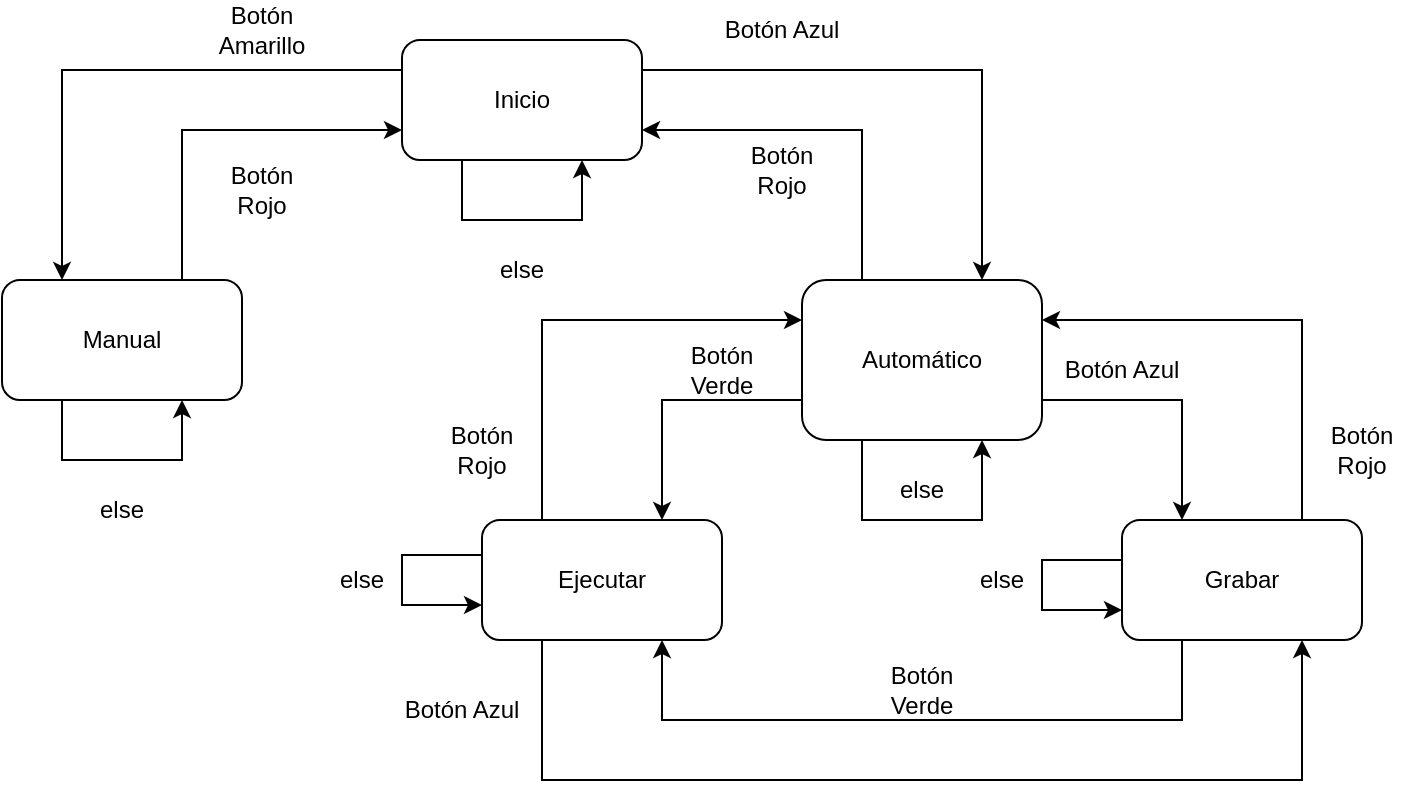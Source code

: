 <mxfile version="20.5.3" type="device"><diagram id="GXrfIu0ZLwEL9Akoso2k" name="Página-1"><mxGraphModel dx="1422" dy="754" grid="0" gridSize="10" guides="1" tooltips="1" connect="1" arrows="1" fold="1" page="1" pageScale="1" pageWidth="827" pageHeight="1169" math="0" shadow="0"><root><mxCell id="0"/><mxCell id="1" parent="0"/><mxCell id="9ctXnO49tjSWReMG9FaQ-1" value="Inicio" style="rounded=1;whiteSpace=wrap;html=1;" parent="1" vertex="1"><mxGeometry x="292" y="83" width="120" height="60" as="geometry"/></mxCell><mxCell id="9ctXnO49tjSWReMG9FaQ-2" value="Manual" style="rounded=1;whiteSpace=wrap;html=1;" parent="1" vertex="1"><mxGeometry x="92" y="203" width="120" height="60" as="geometry"/></mxCell><mxCell id="9ctXnO49tjSWReMG9FaQ-3" value="Automático" style="rounded=1;whiteSpace=wrap;html=1;" parent="1" vertex="1"><mxGeometry x="492" y="203" width="120" height="80" as="geometry"/></mxCell><mxCell id="9ctXnO49tjSWReMG9FaQ-4" value="Grabar" style="rounded=1;whiteSpace=wrap;html=1;" parent="1" vertex="1"><mxGeometry x="652" y="323" width="120" height="60" as="geometry"/></mxCell><mxCell id="9ctXnO49tjSWReMG9FaQ-5" value="Ejecutar" style="rounded=1;whiteSpace=wrap;html=1;" parent="1" vertex="1"><mxGeometry x="332" y="323" width="120" height="60" as="geometry"/></mxCell><mxCell id="9ctXnO49tjSWReMG9FaQ-7" value="" style="endArrow=classic;html=1;rounded=0;exitX=1;exitY=0.25;exitDx=0;exitDy=0;entryX=0.75;entryY=0;entryDx=0;entryDy=0;" parent="1" source="9ctXnO49tjSWReMG9FaQ-1" target="9ctXnO49tjSWReMG9FaQ-3" edge="1"><mxGeometry width="50" height="50" relative="1" as="geometry"><mxPoint x="322" y="203" as="sourcePoint"/><mxPoint x="372" y="153" as="targetPoint"/><Array as="points"><mxPoint x="582" y="98"/></Array></mxGeometry></mxCell><mxCell id="9ctXnO49tjSWReMG9FaQ-8" value="" style="endArrow=classic;html=1;rounded=0;entryX=0.25;entryY=0;entryDx=0;entryDy=0;exitX=0;exitY=0.25;exitDx=0;exitDy=0;" parent="1" source="9ctXnO49tjSWReMG9FaQ-1" target="9ctXnO49tjSWReMG9FaQ-2" edge="1"><mxGeometry width="50" height="50" relative="1" as="geometry"><mxPoint x="322" y="333" as="sourcePoint"/><mxPoint x="372" y="283" as="targetPoint"/><Array as="points"><mxPoint x="122" y="98"/></Array></mxGeometry></mxCell><mxCell id="9ctXnO49tjSWReMG9FaQ-10" value="" style="endArrow=classic;html=1;rounded=0;exitX=0.75;exitY=0;exitDx=0;exitDy=0;entryX=1;entryY=0.25;entryDx=0;entryDy=0;" parent="1" source="9ctXnO49tjSWReMG9FaQ-4" target="9ctXnO49tjSWReMG9FaQ-3" edge="1"><mxGeometry width="50" height="50" relative="1" as="geometry"><mxPoint x="462" y="333" as="sourcePoint"/><mxPoint x="682" y="453" as="targetPoint"/><Array as="points"><mxPoint x="742" y="223"/></Array></mxGeometry></mxCell><mxCell id="9ctXnO49tjSWReMG9FaQ-11" value="Botón Amarillo" style="text;html=1;strokeColor=none;fillColor=none;align=center;verticalAlign=middle;whiteSpace=wrap;rounded=0;" parent="1" vertex="1"><mxGeometry x="192" y="63" width="60" height="30" as="geometry"/></mxCell><mxCell id="9ctXnO49tjSWReMG9FaQ-12" value="Botón Azul" style="text;html=1;strokeColor=none;fillColor=none;align=center;verticalAlign=middle;whiteSpace=wrap;rounded=0;" parent="1" vertex="1"><mxGeometry x="452" y="63" width="60" height="30" as="geometry"/></mxCell><mxCell id="9ctXnO49tjSWReMG9FaQ-14" value="" style="endArrow=classic;html=1;rounded=0;exitX=0.75;exitY=0;exitDx=0;exitDy=0;entryX=0;entryY=0.75;entryDx=0;entryDy=0;" parent="1" source="9ctXnO49tjSWReMG9FaQ-2" target="9ctXnO49tjSWReMG9FaQ-1" edge="1"><mxGeometry width="50" height="50" relative="1" as="geometry"><mxPoint x="222" y="273" as="sourcePoint"/><mxPoint x="272" y="223" as="targetPoint"/><Array as="points"><mxPoint x="182" y="128"/></Array></mxGeometry></mxCell><mxCell id="9ctXnO49tjSWReMG9FaQ-15" value="Botón Rojo" style="text;html=1;strokeColor=none;fillColor=none;align=center;verticalAlign=middle;whiteSpace=wrap;rounded=0;" parent="1" vertex="1"><mxGeometry x="192" y="143" width="60" height="30" as="geometry"/></mxCell><mxCell id="9ctXnO49tjSWReMG9FaQ-16" value="" style="endArrow=classic;html=1;rounded=0;entryX=1;entryY=0.75;entryDx=0;entryDy=0;exitX=0.25;exitY=0;exitDx=0;exitDy=0;" parent="1" source="9ctXnO49tjSWReMG9FaQ-3" target="9ctXnO49tjSWReMG9FaQ-1" edge="1"><mxGeometry width="50" height="50" relative="1" as="geometry"><mxPoint x="492" y="273" as="sourcePoint"/><mxPoint x="542" y="223" as="targetPoint"/><Array as="points"><mxPoint x="522" y="128"/></Array></mxGeometry></mxCell><mxCell id="9ctXnO49tjSWReMG9FaQ-17" value="Botón Rojo" style="text;html=1;strokeColor=none;fillColor=none;align=center;verticalAlign=middle;whiteSpace=wrap;rounded=0;" parent="1" vertex="1"><mxGeometry x="452" y="133" width="60" height="30" as="geometry"/></mxCell><mxCell id="9ctXnO49tjSWReMG9FaQ-18" value="Botón Azul" style="text;html=1;strokeColor=none;fillColor=none;align=center;verticalAlign=middle;whiteSpace=wrap;rounded=0;" parent="1" vertex="1"><mxGeometry x="622" y="233" width="60" height="30" as="geometry"/></mxCell><mxCell id="9ctXnO49tjSWReMG9FaQ-20" value="Botón Rojo" style="text;html=1;strokeColor=none;fillColor=none;align=center;verticalAlign=middle;whiteSpace=wrap;rounded=0;" parent="1" vertex="1"><mxGeometry x="742" y="273" width="60" height="30" as="geometry"/></mxCell><mxCell id="9ctXnO49tjSWReMG9FaQ-21" value="" style="endArrow=classic;html=1;rounded=0;exitX=0.25;exitY=1;exitDx=0;exitDy=0;entryX=0.75;entryY=1;entryDx=0;entryDy=0;" parent="1" source="9ctXnO49tjSWReMG9FaQ-2" target="9ctXnO49tjSWReMG9FaQ-2" edge="1"><mxGeometry width="50" height="50" relative="1" as="geometry"><mxPoint x="262" y="313" as="sourcePoint"/><mxPoint x="222" y="323" as="targetPoint"/><Array as="points"><mxPoint x="122" y="293"/><mxPoint x="152" y="293"/><mxPoint x="182" y="293"/></Array></mxGeometry></mxCell><mxCell id="9ctXnO49tjSWReMG9FaQ-22" value="else" style="text;html=1;strokeColor=none;fillColor=none;align=center;verticalAlign=middle;whiteSpace=wrap;rounded=0;" parent="1" vertex="1"><mxGeometry x="122" y="303" width="60" height="30" as="geometry"/></mxCell><mxCell id="9ctXnO49tjSWReMG9FaQ-25" value="" style="endArrow=classic;html=1;rounded=0;exitX=0.25;exitY=1;exitDx=0;exitDy=0;entryX=0.75;entryY=1;entryDx=0;entryDy=0;" parent="1" edge="1"><mxGeometry width="50" height="50" relative="1" as="geometry"><mxPoint x="322" y="143" as="sourcePoint"/><mxPoint x="382" y="143" as="targetPoint"/><Array as="points"><mxPoint x="322" y="173"/><mxPoint x="352" y="173"/><mxPoint x="382" y="173"/></Array></mxGeometry></mxCell><mxCell id="9ctXnO49tjSWReMG9FaQ-26" value="else" style="text;html=1;strokeColor=none;fillColor=none;align=center;verticalAlign=middle;whiteSpace=wrap;rounded=0;" parent="1" vertex="1"><mxGeometry x="322" y="183" width="60" height="30" as="geometry"/></mxCell><mxCell id="9ctXnO49tjSWReMG9FaQ-28" value="else" style="text;html=1;strokeColor=none;fillColor=none;align=center;verticalAlign=middle;whiteSpace=wrap;rounded=0;" parent="1" vertex="1"><mxGeometry x="522" y="293" width="60" height="30" as="geometry"/></mxCell><mxCell id="9ctXnO49tjSWReMG9FaQ-31" value="" style="endArrow=classic;html=1;rounded=0;exitX=0.25;exitY=1;exitDx=0;exitDy=0;entryX=0.75;entryY=1;entryDx=0;entryDy=0;" parent="1" source="9ctXnO49tjSWReMG9FaQ-3" target="9ctXnO49tjSWReMG9FaQ-3" edge="1"><mxGeometry width="50" height="50" relative="1" as="geometry"><mxPoint x="572" y="303" as="sourcePoint"/><mxPoint x="572" y="323" as="targetPoint"/><Array as="points"><mxPoint x="522" y="293"/><mxPoint x="522" y="323"/><mxPoint x="582" y="323"/></Array></mxGeometry></mxCell><mxCell id="9ctXnO49tjSWReMG9FaQ-33" value="" style="endArrow=classic;html=1;rounded=0;exitX=0;exitY=0.25;exitDx=0;exitDy=0;" parent="1" edge="1"><mxGeometry width="50" height="50" relative="1" as="geometry"><mxPoint x="652" y="343" as="sourcePoint"/><mxPoint x="652" y="368" as="targetPoint"/><Array as="points"><mxPoint x="612" y="343"/><mxPoint x="612" y="368"/></Array></mxGeometry></mxCell><mxCell id="9ctXnO49tjSWReMG9FaQ-34" value="else" style="text;html=1;strokeColor=none;fillColor=none;align=center;verticalAlign=middle;whiteSpace=wrap;rounded=0;" parent="1" vertex="1"><mxGeometry x="562" y="338" width="60" height="30" as="geometry"/></mxCell><mxCell id="9ctXnO49tjSWReMG9FaQ-37" value="Botón Verde" style="text;html=1;strokeColor=none;fillColor=none;align=center;verticalAlign=middle;whiteSpace=wrap;rounded=0;" parent="1" vertex="1"><mxGeometry x="422" y="233" width="60" height="30" as="geometry"/></mxCell><mxCell id="9ctXnO49tjSWReMG9FaQ-38" value="Botón Rojo" style="text;html=1;strokeColor=none;fillColor=none;align=center;verticalAlign=middle;whiteSpace=wrap;rounded=0;" parent="1" vertex="1"><mxGeometry x="302" y="273" width="60" height="30" as="geometry"/></mxCell><mxCell id="2D_Ki7DjqxYp6a31mnK5-2" value="" style="endArrow=classic;html=1;rounded=0;exitX=0.25;exitY=0;exitDx=0;exitDy=0;entryX=0;entryY=0.25;entryDx=0;entryDy=0;" parent="1" source="9ctXnO49tjSWReMG9FaQ-5" target="9ctXnO49tjSWReMG9FaQ-3" edge="1"><mxGeometry width="50" height="50" relative="1" as="geometry"><mxPoint x="492" y="363" as="sourcePoint"/><mxPoint x="542" y="313" as="targetPoint"/><Array as="points"><mxPoint x="362" y="223"/></Array></mxGeometry></mxCell><mxCell id="2D_Ki7DjqxYp6a31mnK5-3" value="" style="endArrow=classic;html=1;rounded=0;exitX=0;exitY=0.75;exitDx=0;exitDy=0;entryX=0.75;entryY=0;entryDx=0;entryDy=0;" parent="1" source="9ctXnO49tjSWReMG9FaQ-3" target="9ctXnO49tjSWReMG9FaQ-5" edge="1"><mxGeometry width="50" height="50" relative="1" as="geometry"><mxPoint x="412" y="283" as="sourcePoint"/><mxPoint x="462" y="233" as="targetPoint"/><Array as="points"><mxPoint x="422" y="263"/></Array></mxGeometry></mxCell><mxCell id="2D_Ki7DjqxYp6a31mnK5-4" value="" style="endArrow=classic;html=1;rounded=0;exitX=1;exitY=0.75;exitDx=0;exitDy=0;entryX=0.25;entryY=0;entryDx=0;entryDy=0;" parent="1" source="9ctXnO49tjSWReMG9FaQ-3" target="9ctXnO49tjSWReMG9FaQ-4" edge="1"><mxGeometry width="50" height="50" relative="1" as="geometry"><mxPoint x="492" y="303" as="sourcePoint"/><mxPoint x="542" y="253" as="targetPoint"/><Array as="points"><mxPoint x="682" y="263"/></Array></mxGeometry></mxCell><mxCell id="2D_Ki7DjqxYp6a31mnK5-5" value="" style="endArrow=classic;html=1;rounded=0;exitX=0.25;exitY=1;exitDx=0;exitDy=0;entryX=0.75;entryY=1;entryDx=0;entryDy=0;" parent="1" source="9ctXnO49tjSWReMG9FaQ-4" target="9ctXnO49tjSWReMG9FaQ-5" edge="1"><mxGeometry width="50" height="50" relative="1" as="geometry"><mxPoint x="492" y="413" as="sourcePoint"/><mxPoint x="542" y="363" as="targetPoint"/><Array as="points"><mxPoint x="682" y="423"/><mxPoint x="422" y="423"/></Array></mxGeometry></mxCell><mxCell id="2D_Ki7DjqxYp6a31mnK5-7" value="" style="endArrow=classic;html=1;rounded=0;exitX=0.25;exitY=1;exitDx=0;exitDy=0;entryX=0.75;entryY=1;entryDx=0;entryDy=0;" parent="1" source="9ctXnO49tjSWReMG9FaQ-5" target="9ctXnO49tjSWReMG9FaQ-4" edge="1"><mxGeometry width="50" height="50" relative="1" as="geometry"><mxPoint x="422" y="433" as="sourcePoint"/><mxPoint x="472" y="383" as="targetPoint"/><Array as="points"><mxPoint x="362" y="453"/><mxPoint x="552" y="453"/><mxPoint x="742" y="453"/></Array></mxGeometry></mxCell><mxCell id="2D_Ki7DjqxYp6a31mnK5-8" value="Botón Azul" style="text;html=1;strokeColor=none;fillColor=none;align=center;verticalAlign=middle;whiteSpace=wrap;rounded=0;" parent="1" vertex="1"><mxGeometry x="292" y="403" width="60" height="30" as="geometry"/></mxCell><mxCell id="2D_Ki7DjqxYp6a31mnK5-9" value="" style="endArrow=classic;html=1;rounded=0;exitX=0;exitY=0.25;exitDx=0;exitDy=0;" parent="1" edge="1"><mxGeometry width="50" height="50" relative="1" as="geometry"><mxPoint x="332" y="340.5" as="sourcePoint"/><mxPoint x="332" y="365.5" as="targetPoint"/><Array as="points"><mxPoint x="292" y="340.5"/><mxPoint x="292" y="365.5"/></Array></mxGeometry></mxCell><mxCell id="2D_Ki7DjqxYp6a31mnK5-10" value="else" style="text;html=1;strokeColor=none;fillColor=none;align=center;verticalAlign=middle;whiteSpace=wrap;rounded=0;" parent="1" vertex="1"><mxGeometry x="242" y="338" width="60" height="30" as="geometry"/></mxCell><mxCell id="KhDkNbWjD9Rg5_mS7tOl-1" value="Botón Verde" style="text;html=1;strokeColor=none;fillColor=none;align=center;verticalAlign=middle;whiteSpace=wrap;rounded=0;" vertex="1" parent="1"><mxGeometry x="522" y="393" width="60" height="30" as="geometry"/></mxCell></root></mxGraphModel></diagram></mxfile>